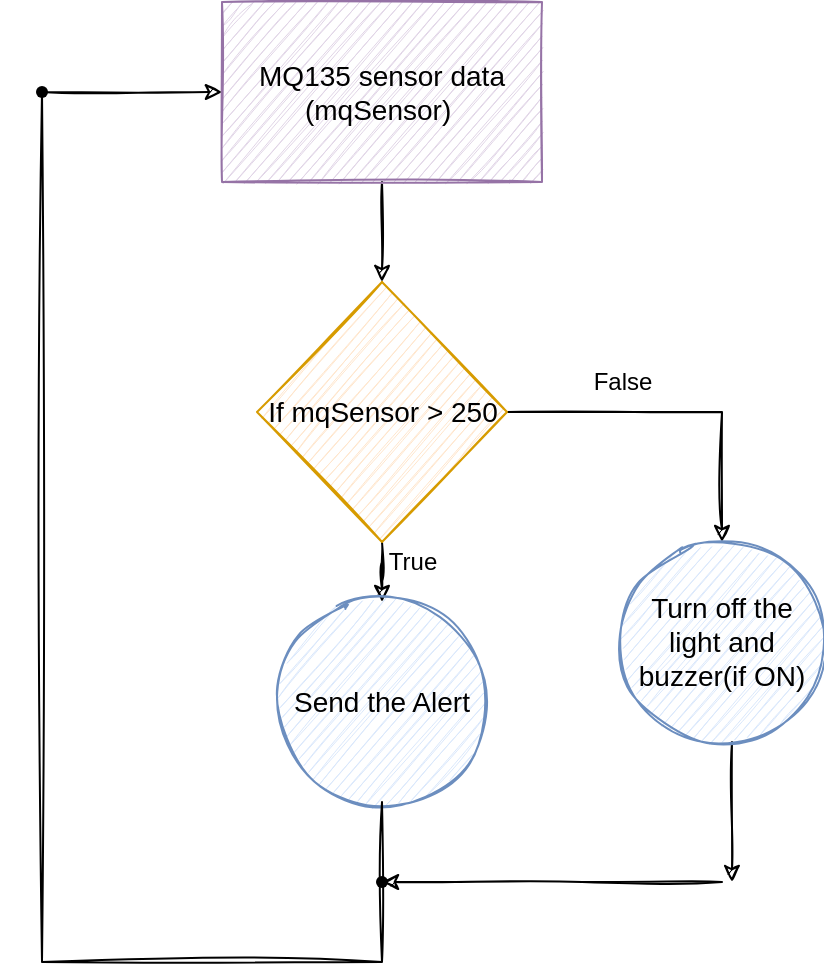 <mxfile version="14.9.0" type="device"><diagram id="iDHSHZYzXeipQJPJZoRw" name="Page-1"><mxGraphModel dx="1039" dy="560" grid="1" gridSize="10" guides="1" tooltips="1" connect="1" arrows="1" fold="1" page="1" pageScale="1" pageWidth="850" pageHeight="1100" math="0" shadow="0"><root><mxCell id="0"/><mxCell id="1" parent="0"/><mxCell id="D9vz357xMMBewFJalQbZ-4" value="" style="edgeStyle=orthogonalEdgeStyle;rounded=0;orthogonalLoop=1;jettySize=auto;html=1;sketch=1;" parent="1" source="D9vz357xMMBewFJalQbZ-1" target="D9vz357xMMBewFJalQbZ-2" edge="1"><mxGeometry relative="1" as="geometry"/></mxCell><mxCell id="D9vz357xMMBewFJalQbZ-1" value="&lt;font style=&quot;font-size: 14px&quot;&gt;MQ135 sensor data&lt;br&gt;(mqSensor)&amp;nbsp;&lt;/font&gt;" style="rounded=0;whiteSpace=wrap;html=1;fillColor=#e1d5e7;strokeColor=#9673a6;sketch=1;" parent="1" vertex="1"><mxGeometry x="310" y="120" width="160" height="90" as="geometry"/></mxCell><mxCell id="D9vz357xMMBewFJalQbZ-7" value="" style="edgeStyle=orthogonalEdgeStyle;rounded=0;orthogonalLoop=1;jettySize=auto;html=1;sketch=1;" parent="1" source="D9vz357xMMBewFJalQbZ-2" target="D9vz357xMMBewFJalQbZ-6" edge="1"><mxGeometry relative="1" as="geometry"/></mxCell><mxCell id="V8PdWBTgEAnCnQnKzYY9-11" style="edgeStyle=none;rounded=0;sketch=1;orthogonalLoop=1;jettySize=auto;html=1;exitX=1;exitY=0.5;exitDx=0;exitDy=0;entryX=0.5;entryY=0;entryDx=0;entryDy=0;" edge="1" parent="1" source="D9vz357xMMBewFJalQbZ-2" target="V8PdWBTgEAnCnQnKzYY9-15"><mxGeometry relative="1" as="geometry"><mxPoint x="565" y="380" as="targetPoint"/><Array as="points"><mxPoint x="560" y="325"/></Array></mxGeometry></mxCell><mxCell id="D9vz357xMMBewFJalQbZ-2" value="&lt;font style=&quot;font-size: 14px&quot;&gt;If mqSensor &amp;gt; 250&lt;/font&gt;" style="rhombus;whiteSpace=wrap;html=1;fillColor=#ffe6cc;strokeColor=#d79b00;sketch=1;" parent="1" vertex="1"><mxGeometry x="327.5" y="260" width="125" height="130" as="geometry"/></mxCell><mxCell id="D9vz357xMMBewFJalQbZ-6" value="&lt;font style=&quot;font-size: 14px&quot;&gt;Send the Alert&lt;/font&gt;" style="ellipse;whiteSpace=wrap;html=1;aspect=fixed;fillColor=#dae8fc;strokeColor=#6c8ebf;sketch=1;" parent="1" vertex="1"><mxGeometry x="340" y="420" width="100" height="100" as="geometry"/></mxCell><mxCell id="D9vz357xMMBewFJalQbZ-8" value="True" style="text;html=1;align=center;verticalAlign=middle;resizable=0;points=[];autosize=1;strokeColor=none;sketch=1;" parent="1" vertex="1"><mxGeometry x="385" y="390" width="40" height="20" as="geometry"/></mxCell><mxCell id="V8PdWBTgEAnCnQnKzYY9-3" value="" style="edgeStyle=none;rounded=0;sketch=1;orthogonalLoop=1;jettySize=auto;html=1;entryX=0.695;entryY=0.55;entryDx=0;entryDy=0;entryPerimeter=0;" edge="1" parent="1" target="V8PdWBTgEAnCnQnKzYY9-4"><mxGeometry relative="1" as="geometry"><mxPoint x="560" y="560" as="sourcePoint"/><mxPoint x="480" y="510" as="targetPoint"/><Array as="points"><mxPoint x="490" y="560"/></Array></mxGeometry></mxCell><mxCell id="V8PdWBTgEAnCnQnKzYY9-4" value="" style="shape=waypoint;sketch=0;size=6;pointerEvents=1;points=[];fillColor=none;resizable=0;rotatable=0;perimeter=centerPerimeter;snapToPoint=1;" vertex="1" parent="1"><mxGeometry x="370" y="540" width="40" height="40" as="geometry"/></mxCell><mxCell id="V8PdWBTgEAnCnQnKzYY9-5" value="" style="edgeStyle=orthogonalEdgeStyle;rounded=0;orthogonalLoop=1;jettySize=auto;html=1;sketch=1;endArrow=none;" edge="1" parent="1" source="D9vz357xMMBewFJalQbZ-6" target="V8PdWBTgEAnCnQnKzYY9-8"><mxGeometry relative="1" as="geometry"><mxPoint x="390" y="610" as="targetPoint"/><Array as="points"><mxPoint x="390" y="600"/></Array><mxPoint x="390" y="510" as="sourcePoint"/></mxGeometry></mxCell><mxCell id="V8PdWBTgEAnCnQnKzYY9-9" value="" style="edgeStyle=none;rounded=0;sketch=1;orthogonalLoop=1;jettySize=auto;html=1;" edge="1" parent="1" source="V8PdWBTgEAnCnQnKzYY9-8" target="D9vz357xMMBewFJalQbZ-1"><mxGeometry relative="1" as="geometry"/></mxCell><mxCell id="V8PdWBTgEAnCnQnKzYY9-8" value="" style="shape=waypoint;sketch=0;size=6;pointerEvents=1;points=[];fillColor=none;resizable=0;rotatable=0;perimeter=centerPerimeter;snapToPoint=1;" vertex="1" parent="1"><mxGeometry x="200" y="145" width="40" height="40" as="geometry"/></mxCell><mxCell id="V8PdWBTgEAnCnQnKzYY9-12" style="edgeStyle=none;rounded=0;sketch=1;orthogonalLoop=1;jettySize=auto;html=1;exitX=0.5;exitY=1;exitDx=0;exitDy=0;exitPerimeter=0;" edge="1" parent="1"><mxGeometry relative="1" as="geometry"><mxPoint x="565" y="560" as="targetPoint"/><mxPoint x="565" y="490" as="sourcePoint"/></mxGeometry></mxCell><mxCell id="V8PdWBTgEAnCnQnKzYY9-15" value="&lt;font style=&quot;font-size: 14px&quot;&gt;Turn off the light and buzzer(if ON)&lt;/font&gt;" style="ellipse;whiteSpace=wrap;html=1;aspect=fixed;fillColor=#dae8fc;strokeColor=#6c8ebf;sketch=1;" vertex="1" parent="1"><mxGeometry x="510" y="390" width="100" height="100" as="geometry"/></mxCell><mxCell id="V8PdWBTgEAnCnQnKzYY9-16" style="edgeStyle=none;rounded=0;sketch=1;orthogonalLoop=1;jettySize=auto;html=1;entryX=0.5;entryY=0;entryDx=0;entryDy=0;" edge="1" parent="1" source="V8PdWBTgEAnCnQnKzYY9-15" target="V8PdWBTgEAnCnQnKzYY9-15"><mxGeometry relative="1" as="geometry"/></mxCell><mxCell id="V8PdWBTgEAnCnQnKzYY9-17" value="False" style="text;html=1;align=center;verticalAlign=middle;resizable=0;points=[];autosize=1;strokeColor=none;" vertex="1" parent="1"><mxGeometry x="485" y="300" width="50" height="20" as="geometry"/></mxCell></root></mxGraphModel></diagram></mxfile>